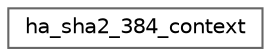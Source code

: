 digraph "Graphical Class Hierarchy"
{
 // LATEX_PDF_SIZE
  bgcolor="transparent";
  edge [fontname=Helvetica,fontsize=10,labelfontname=Helvetica,labelfontsize=10];
  node [fontname=Helvetica,fontsize=10,shape=box,height=0.2,width=0.4];
  rankdir="LR";
  Node0 [id="Node000000",label="ha_sha2_384_context",height=0.2,width=0.4,color="grey40", fillcolor="white", style="filled",URL="$de/d70/structha__sha2__384__context.html",tooltip="Context structure for SHA-2 384-bit hashing."];
}
